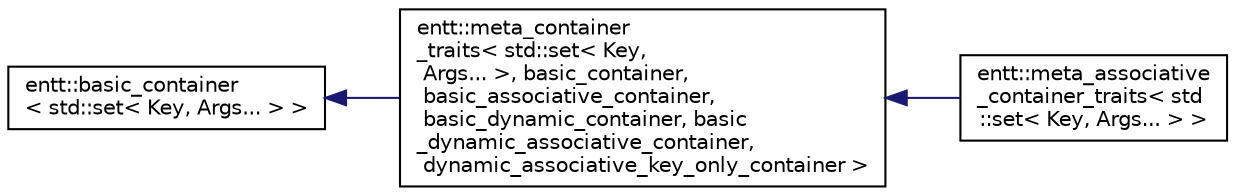 digraph "Graphical Class Hierarchy"
{
 // LATEX_PDF_SIZE
  edge [fontname="Helvetica",fontsize="10",labelfontname="Helvetica",labelfontsize="10"];
  node [fontname="Helvetica",fontsize="10",shape=record];
  rankdir="LR";
  Node0 [label="entt::basic_container\l\< std::set\< Key, Args... \> \>",height=0.2,width=0.4,color="black", fillcolor="white", style="filled",URL="$structentt_1_1basic__container.html",tooltip=" "];
  Node0 -> Node1 [dir="back",color="midnightblue",fontsize="10",style="solid",fontname="Helvetica"];
  Node1 [label="entt::meta_container\l_traits\< std::set\< Key,\l Args... \>, basic_container,\l basic_associative_container,\l basic_dynamic_container, basic\l_dynamic_associative_container,\l dynamic_associative_key_only_container \>",height=0.2,width=0.4,color="black", fillcolor="white", style="filled",URL="$structentt_1_1meta__container__traits.html",tooltip=" "];
  Node1 -> Node2 [dir="back",color="midnightblue",fontsize="10",style="solid",fontname="Helvetica"];
  Node2 [label="entt::meta_associative\l_container_traits\< std\l::set\< Key, Args... \> \>",height=0.2,width=0.4,color="black", fillcolor="white", style="filled",URL="$structentt_1_1meta__associative__container__traits_3_01std_1_1set_3_01Key_00_01Args_8_8_8_01_4_01_4.html",tooltip="Meta associative container traits for std::sets of any type."];
}
